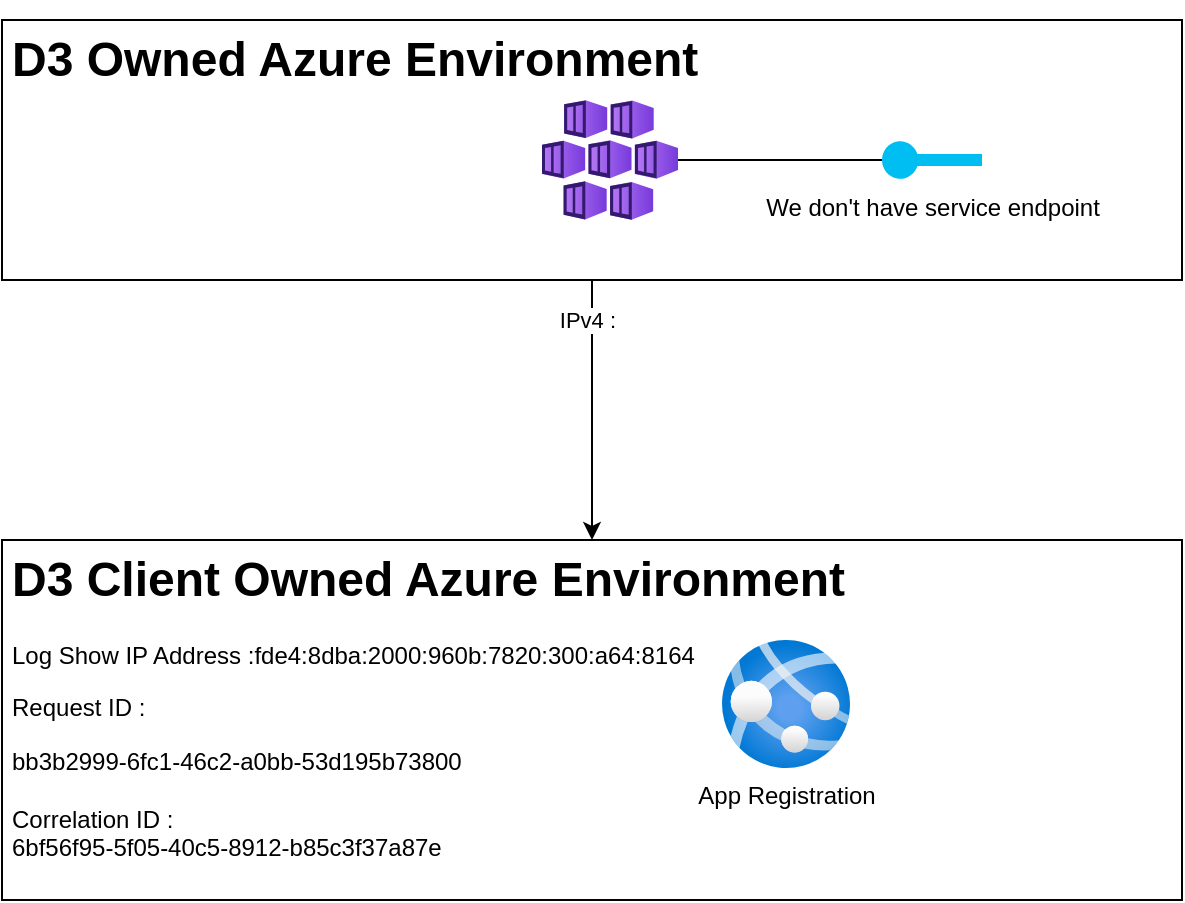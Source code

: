 <mxfile version="22.1.2" type="github">
  <diagram name="Page-1" id="WNJrCO1GwOrWOz3Foawp">
    <mxGraphModel dx="797" dy="405" grid="1" gridSize="10" guides="1" tooltips="1" connect="1" arrows="1" fold="1" page="1" pageScale="1" pageWidth="850" pageHeight="1100" math="0" shadow="0">
      <root>
        <mxCell id="0" />
        <mxCell id="1" parent="0" />
        <mxCell id="spzkoTkYvzMsH_ZScZPy-4" value="We don&#39;t have service endpoint" style="verticalLabelPosition=bottom;html=1;verticalAlign=top;align=center;strokeColor=none;fillColor=#00BEF2;shape=mxgraph.azure.service_endpoint;" vertex="1" parent="1">
          <mxGeometry x="620" y="80" width="50" height="20" as="geometry" />
        </mxCell>
        <mxCell id="spzkoTkYvzMsH_ZScZPy-5" value="" style="image;aspect=fixed;html=1;points=[];align=center;fontSize=12;image=img/lib/azure2/containers/Kubernetes_Services.svg;" vertex="1" parent="1">
          <mxGeometry x="450" y="60" width="68" height="60" as="geometry" />
        </mxCell>
        <mxCell id="spzkoTkYvzMsH_ZScZPy-6" value="" style="endArrow=none;html=1;rounded=0;entryX=0;entryY=0.5;entryDx=0;entryDy=0;entryPerimeter=0;" edge="1" parent="1" target="spzkoTkYvzMsH_ZScZPy-4">
          <mxGeometry width="50" height="50" relative="1" as="geometry">
            <mxPoint x="518" y="90" as="sourcePoint" />
            <mxPoint x="568" y="40" as="targetPoint" />
          </mxGeometry>
        </mxCell>
        <mxCell id="spzkoTkYvzMsH_ZScZPy-7" value="App Registration" style="image;aspect=fixed;html=1;points=[];align=center;fontSize=12;image=img/lib/azure2/app_services/App_Services.svg;" vertex="1" parent="1">
          <mxGeometry x="540" y="330" width="64" height="64" as="geometry" />
        </mxCell>
        <mxCell id="spzkoTkYvzMsH_ZScZPy-12" style="edgeStyle=orthogonalEdgeStyle;rounded=0;orthogonalLoop=1;jettySize=auto;html=1;" edge="1" parent="1" source="spzkoTkYvzMsH_ZScZPy-10" target="spzkoTkYvzMsH_ZScZPy-11">
          <mxGeometry relative="1" as="geometry" />
        </mxCell>
        <mxCell id="spzkoTkYvzMsH_ZScZPy-13" value="IPv4 :&amp;nbsp;" style="edgeLabel;html=1;align=center;verticalAlign=middle;resizable=0;points=[];" vertex="1" connectable="0" parent="spzkoTkYvzMsH_ZScZPy-12">
          <mxGeometry x="-0.692" y="-1" relative="1" as="geometry">
            <mxPoint as="offset" />
          </mxGeometry>
        </mxCell>
        <mxCell id="spzkoTkYvzMsH_ZScZPy-10" value="&lt;h1&gt;D3 Owned Azure Environment&lt;/h1&gt;&lt;p&gt;&lt;br&gt;&lt;/p&gt;" style="text;html=1;strokeColor=default;fillColor=none;spacing=5;spacingTop=-20;whiteSpace=wrap;overflow=hidden;rounded=0;" vertex="1" parent="1">
          <mxGeometry x="180" y="20" width="590" height="130" as="geometry" />
        </mxCell>
        <mxCell id="spzkoTkYvzMsH_ZScZPy-11" value="&lt;h1&gt;D3 Client Owned Azure Environment&lt;/h1&gt;&lt;p&gt;Log Show IP Address :&lt;span style=&quot;background-color: initial;&quot;&gt;fde4:8dba:2000:960b:7820:300:a64:8164&amp;nbsp;&lt;/span&gt;&lt;/p&gt;&lt;p&gt;&lt;span style=&quot;background-color: initial;&quot;&gt;Request ID :&amp;nbsp;&lt;/span&gt;&lt;/p&gt;bb3b2999-6fc1-46c2-a0bb-53d195b73800&lt;br&gt;&lt;br&gt;Correlation ID :&amp;nbsp;&lt;br&gt;6bf56f95-5f05-40c5-8912-b85c3f37a87e&lt;br&gt;&lt;p&gt;&lt;/p&gt;" style="text;html=1;strokeColor=default;fillColor=none;spacing=5;spacingTop=-20;whiteSpace=wrap;overflow=hidden;rounded=0;" vertex="1" parent="1">
          <mxGeometry x="180" y="280" width="590" height="180" as="geometry" />
        </mxCell>
      </root>
    </mxGraphModel>
  </diagram>
</mxfile>

